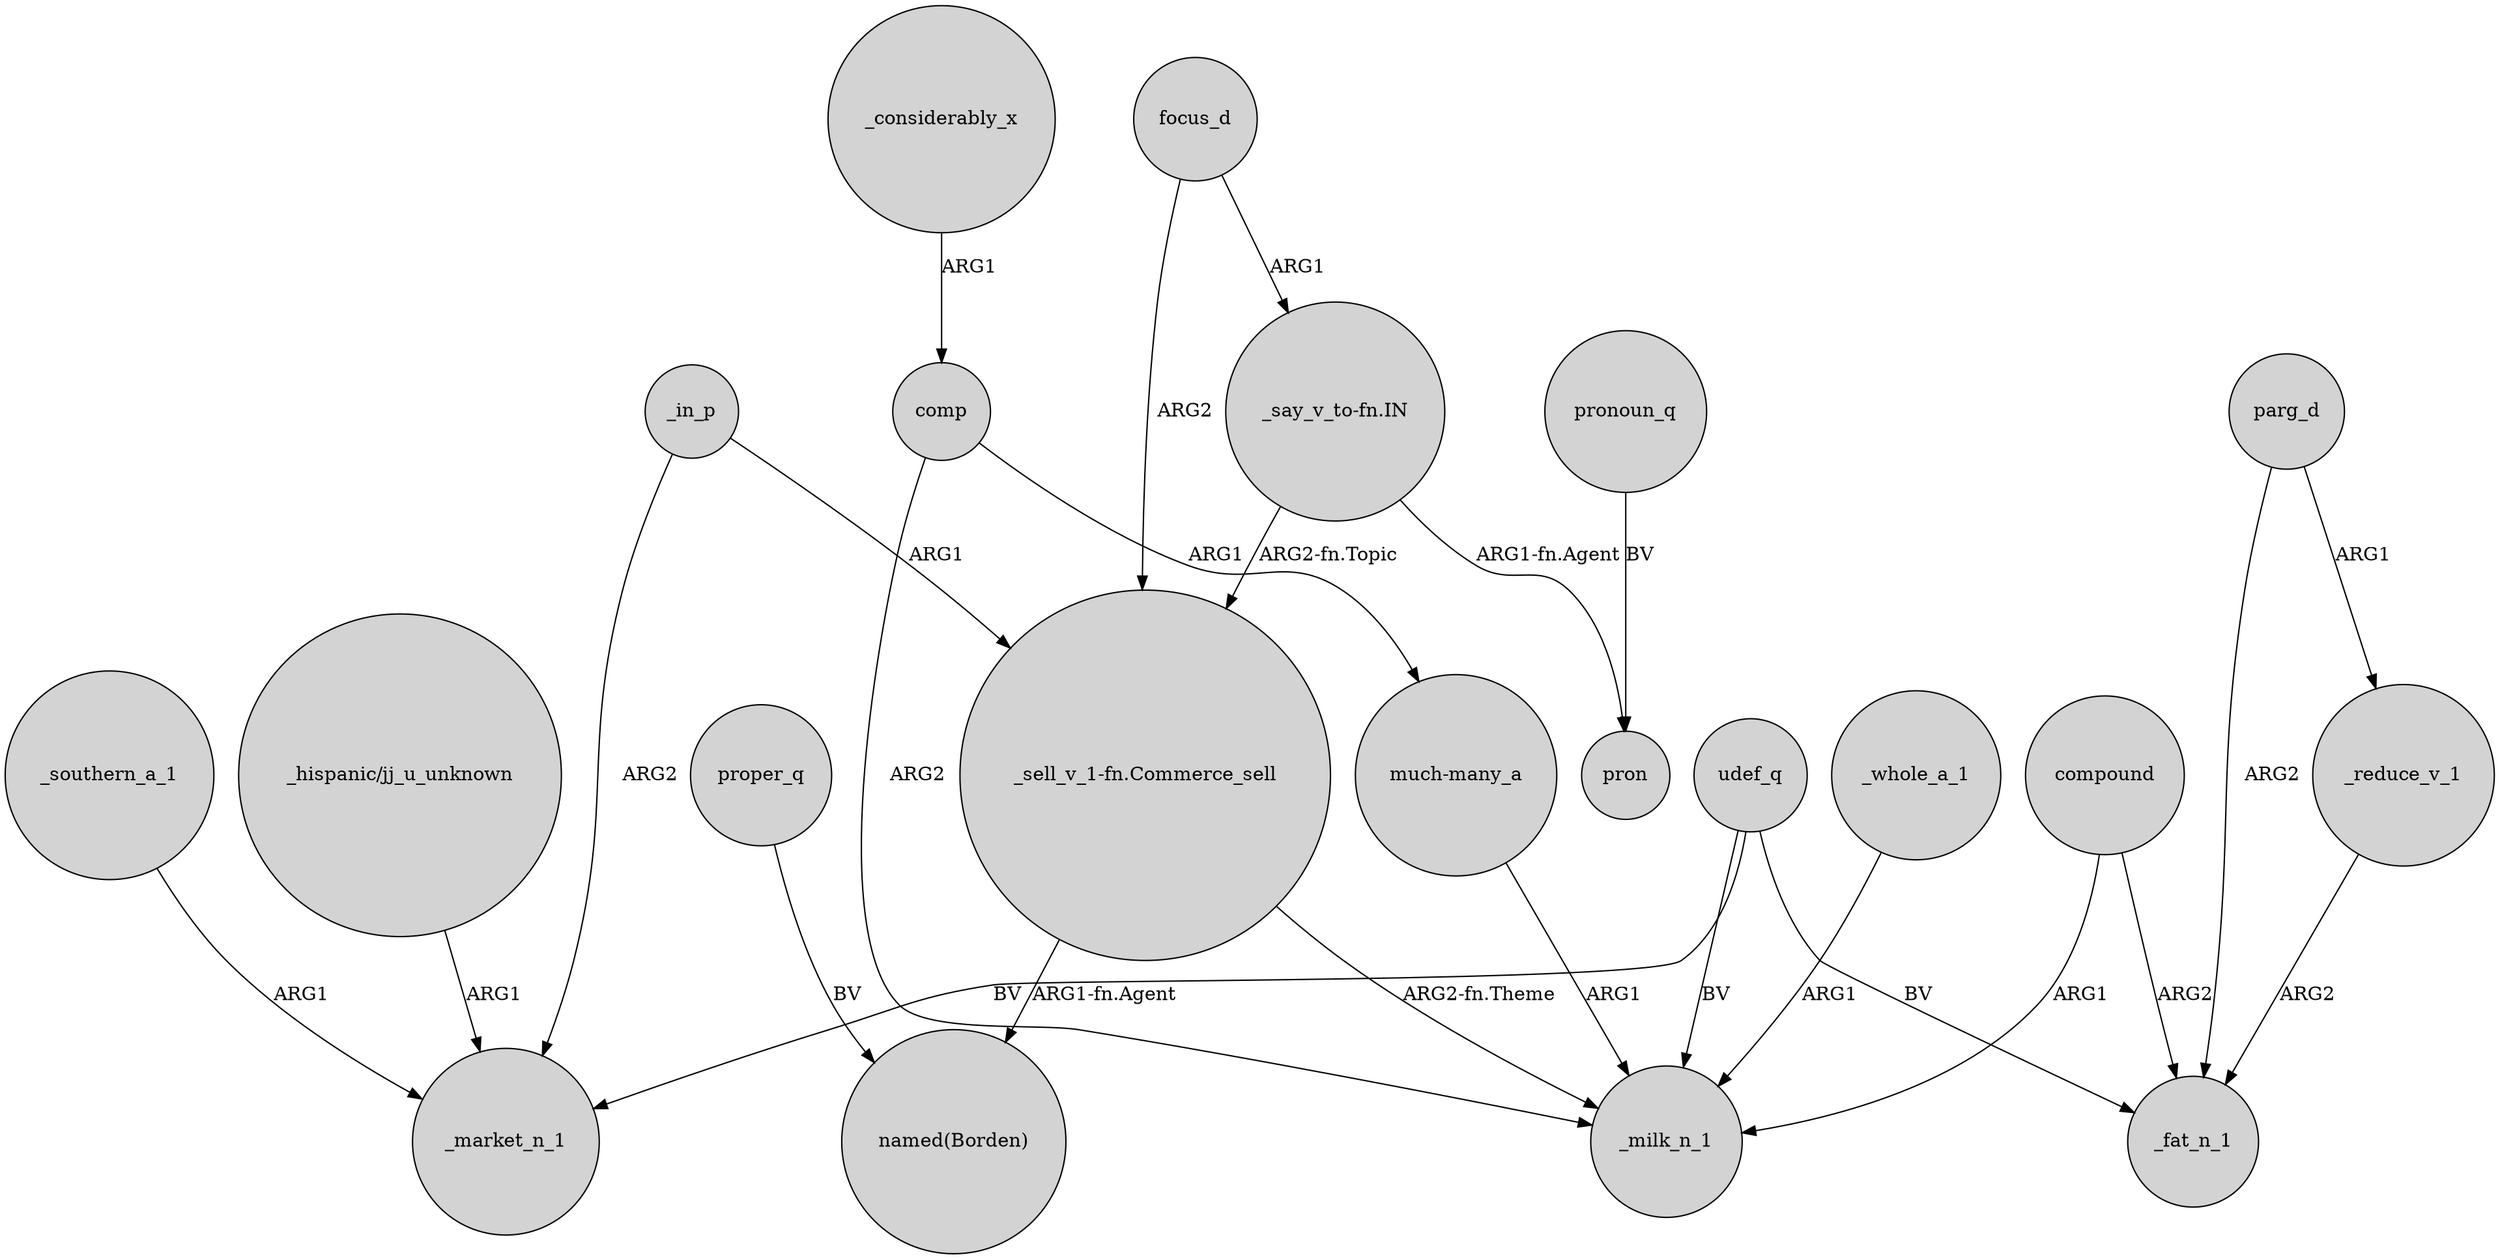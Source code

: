 digraph {
	node [shape=circle style=filled]
	_southern_a_1 -> _market_n_1 [label=ARG1]
	"_hispanic/jj_u_unknown" -> _market_n_1 [label=ARG1]
	_whole_a_1 -> _milk_n_1 [label=ARG1]
	focus_d -> "_sell_v_1-fn.Commerce_sell" [label=ARG2]
	"_sell_v_1-fn.Commerce_sell" -> _milk_n_1 [label="ARG2-fn.Theme"]
	"_sell_v_1-fn.Commerce_sell" -> "named(Borden)" [label="ARG1-fn.Agent"]
	udef_q -> _milk_n_1 [label=BV]
	udef_q -> _market_n_1 [label=BV]
	comp -> _milk_n_1 [label=ARG2]
	"_say_v_to-fn.IN" -> "_sell_v_1-fn.Commerce_sell" [label="ARG2-fn.Topic"]
	compound -> _fat_n_1 [label=ARG2]
	pronoun_q -> pron [label=BV]
	proper_q -> "named(Borden)" [label=BV]
	compound -> _milk_n_1 [label=ARG1]
	comp -> "much-many_a" [label=ARG1]
	parg_d -> _fat_n_1 [label=ARG2]
	_in_p -> "_sell_v_1-fn.Commerce_sell" [label=ARG1]
	_considerably_x -> comp [label=ARG1]
	"much-many_a" -> _milk_n_1 [label=ARG1]
	"_say_v_to-fn.IN" -> pron [label="ARG1-fn.Agent"]
	_in_p -> _market_n_1 [label=ARG2]
	parg_d -> _reduce_v_1 [label=ARG1]
	udef_q -> _fat_n_1 [label=BV]
	_reduce_v_1 -> _fat_n_1 [label=ARG2]
	focus_d -> "_say_v_to-fn.IN" [label=ARG1]
}
